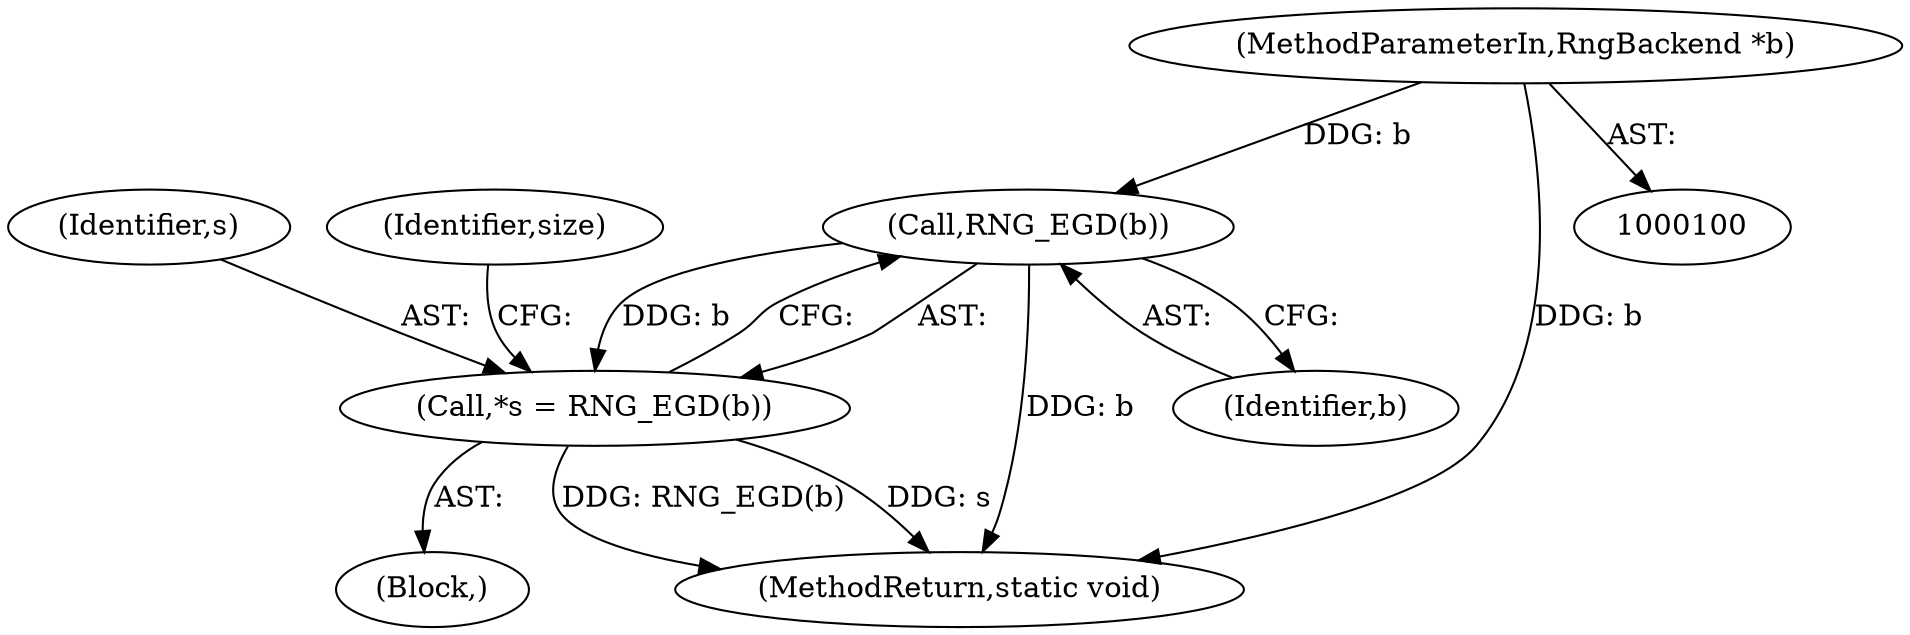 digraph "0_qemu_60253ed1e6ec6d8e5ef2efe7bf755f475dce9956@pointer" {
"1000101" [label="(MethodParameterIn,RngBackend *b)"];
"1000107" [label="(Call,RNG_EGD(b))"];
"1000105" [label="(Call,*s = RNG_EGD(b))"];
"1000103" [label="(Block,)"];
"1000106" [label="(Identifier,s)"];
"1000111" [label="(Identifier,size)"];
"1000108" [label="(Identifier,b)"];
"1000158" [label="(MethodReturn,static void)"];
"1000105" [label="(Call,*s = RNG_EGD(b))"];
"1000101" [label="(MethodParameterIn,RngBackend *b)"];
"1000107" [label="(Call,RNG_EGD(b))"];
"1000101" -> "1000100"  [label="AST: "];
"1000101" -> "1000158"  [label="DDG: b"];
"1000101" -> "1000107"  [label="DDG: b"];
"1000107" -> "1000105"  [label="AST: "];
"1000107" -> "1000108"  [label="CFG: "];
"1000108" -> "1000107"  [label="AST: "];
"1000105" -> "1000107"  [label="CFG: "];
"1000107" -> "1000158"  [label="DDG: b"];
"1000107" -> "1000105"  [label="DDG: b"];
"1000105" -> "1000103"  [label="AST: "];
"1000106" -> "1000105"  [label="AST: "];
"1000111" -> "1000105"  [label="CFG: "];
"1000105" -> "1000158"  [label="DDG: RNG_EGD(b)"];
"1000105" -> "1000158"  [label="DDG: s"];
}

